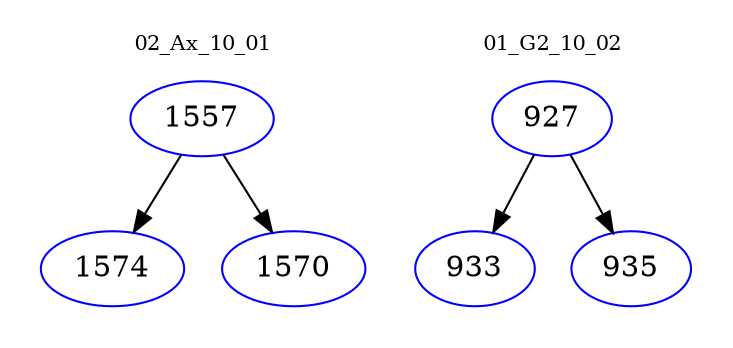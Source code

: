 digraph{
subgraph cluster_0 {
color = white
label = "02_Ax_10_01";
fontsize=10;
T0_1557 [label="1557", color="blue"]
T0_1557 -> T0_1574 [color="black"]
T0_1574 [label="1574", color="blue"]
T0_1557 -> T0_1570 [color="black"]
T0_1570 [label="1570", color="blue"]
}
subgraph cluster_1 {
color = white
label = "01_G2_10_02";
fontsize=10;
T1_927 [label="927", color="blue"]
T1_927 -> T1_933 [color="black"]
T1_933 [label="933", color="blue"]
T1_927 -> T1_935 [color="black"]
T1_935 [label="935", color="blue"]
}
}
